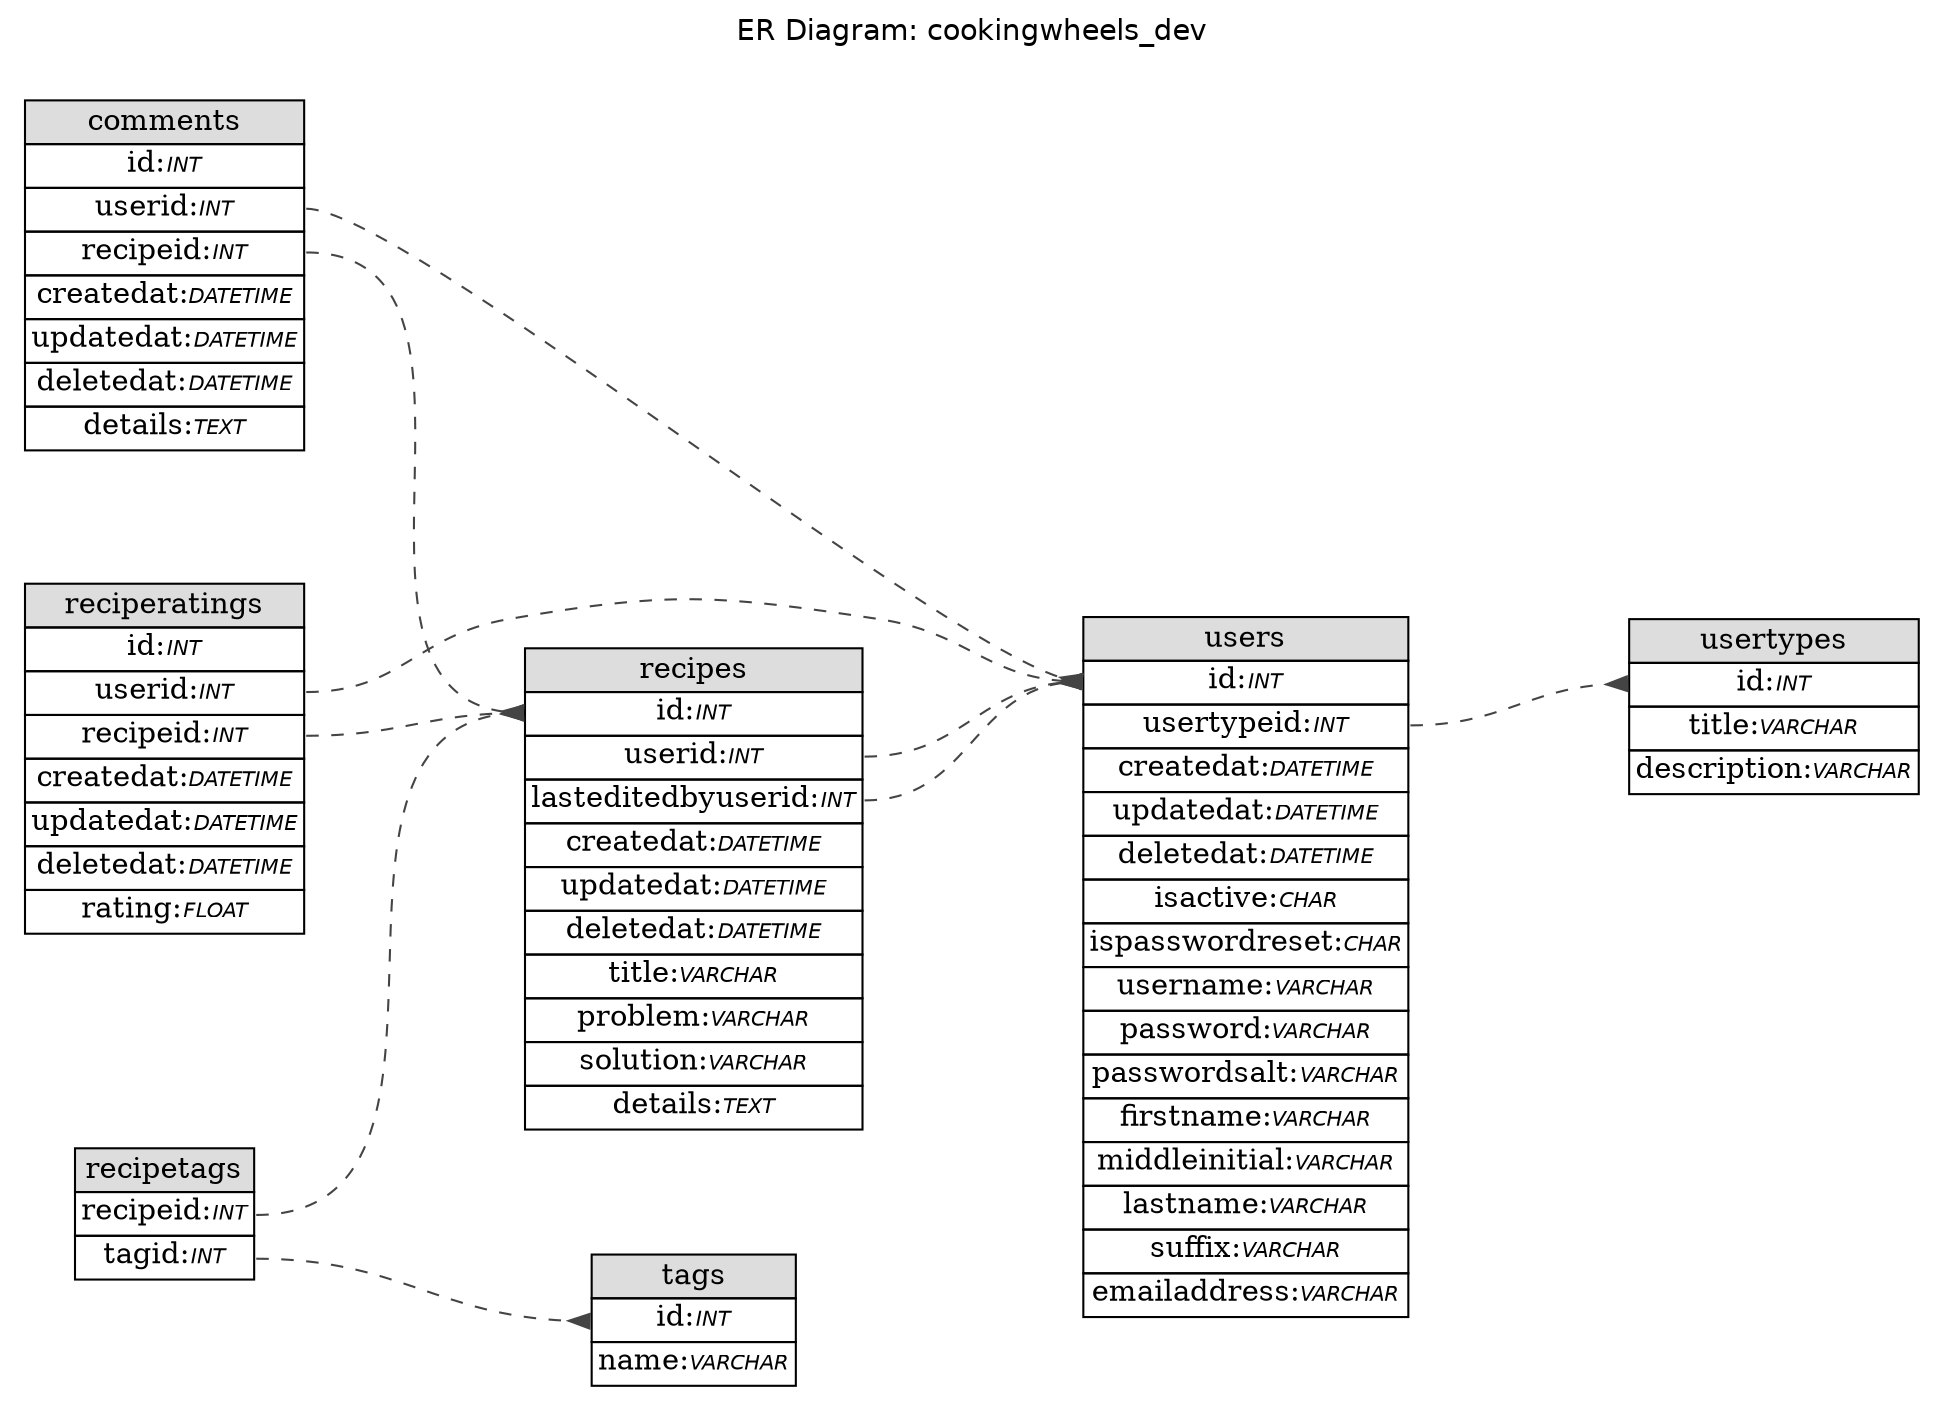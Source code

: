 // Generated by: Sequel Pro
// Version 2492
// http://code.google.com/p/sequel-pro
//
// Host: cookingwheels.com (MySQL 5.0.77)
// Database: cookingwheels_dev
// Generation Time: 2010-08-13 05:02:24 -0500
// ************************************************************

digraph "Database Structure" {
	label = "ER Diagram: cookingwheels_dev";
	labelloc = t;
	compound = true;
	node [ shape = record ];
	fontname = "Helvetica";
	ranksep = 1.25;
	ratio = 0.7;
	rankdir = LR;
	subgraph "table_comments" {
		node [ shape = "plaintext" ];
		"comments" [ label=<
			<TABLE BORDER="0" CELLSPACING="0" CELLBORDER="1">
			<TR><TD COLSPAN="3" BGCOLOR="#DDDDDD">comments</TD></TR>
			<TR><TD COLSPAN="3" PORT="id">id:<FONT FACE="Helvetica-Oblique" POINT-SIZE="10">INT</FONT></TD></TR>
			<TR><TD COLSPAN="3" PORT="userid">userid:<FONT FACE="Helvetica-Oblique" POINT-SIZE="10">INT</FONT></TD></TR>
			<TR><TD COLSPAN="3" PORT="recipeid">recipeid:<FONT FACE="Helvetica-Oblique" POINT-SIZE="10">INT</FONT></TD></TR>
			<TR><TD COLSPAN="3" PORT="createdat">createdat:<FONT FACE="Helvetica-Oblique" POINT-SIZE="10">DATETIME</FONT></TD></TR>
			<TR><TD COLSPAN="3" PORT="updatedat">updatedat:<FONT FACE="Helvetica-Oblique" POINT-SIZE="10">DATETIME</FONT></TD></TR>
			<TR><TD COLSPAN="3" PORT="deletedat">deletedat:<FONT FACE="Helvetica-Oblique" POINT-SIZE="10">DATETIME</FONT></TD></TR>
			<TR><TD COLSPAN="3" PORT="details">details:<FONT FACE="Helvetica-Oblique" POINT-SIZE="10">TEXT</FONT></TD></TR>
			</TABLE>>
		];
	}
	subgraph "table_reciperatings" {
		node [ shape = "plaintext" ];
		"reciperatings" [ label=<
			<TABLE BORDER="0" CELLSPACING="0" CELLBORDER="1">
			<TR><TD COLSPAN="3" BGCOLOR="#DDDDDD">reciperatings</TD></TR>
			<TR><TD COLSPAN="3" PORT="id">id:<FONT FACE="Helvetica-Oblique" POINT-SIZE="10">INT</FONT></TD></TR>
			<TR><TD COLSPAN="3" PORT="userid">userid:<FONT FACE="Helvetica-Oblique" POINT-SIZE="10">INT</FONT></TD></TR>
			<TR><TD COLSPAN="3" PORT="recipeid">recipeid:<FONT FACE="Helvetica-Oblique" POINT-SIZE="10">INT</FONT></TD></TR>
			<TR><TD COLSPAN="3" PORT="createdat">createdat:<FONT FACE="Helvetica-Oblique" POINT-SIZE="10">DATETIME</FONT></TD></TR>
			<TR><TD COLSPAN="3" PORT="updatedat">updatedat:<FONT FACE="Helvetica-Oblique" POINT-SIZE="10">DATETIME</FONT></TD></TR>
			<TR><TD COLSPAN="3" PORT="deletedat">deletedat:<FONT FACE="Helvetica-Oblique" POINT-SIZE="10">DATETIME</FONT></TD></TR>
			<TR><TD COLSPAN="3" PORT="rating">rating:<FONT FACE="Helvetica-Oblique" POINT-SIZE="10">FLOAT</FONT></TD></TR>
			</TABLE>>
		];
	}
	subgraph "table_recipes" {
		node [ shape = "plaintext" ];
		"recipes" [ label=<
			<TABLE BORDER="0" CELLSPACING="0" CELLBORDER="1">
			<TR><TD COLSPAN="3" BGCOLOR="#DDDDDD">recipes</TD></TR>
			<TR><TD COLSPAN="3" PORT="id">id:<FONT FACE="Helvetica-Oblique" POINT-SIZE="10">INT</FONT></TD></TR>
			<TR><TD COLSPAN="3" PORT="userid">userid:<FONT FACE="Helvetica-Oblique" POINT-SIZE="10">INT</FONT></TD></TR>
			<TR><TD COLSPAN="3" PORT="lasteditedbyuserid">lasteditedbyuserid:<FONT FACE="Helvetica-Oblique" POINT-SIZE="10">INT</FONT></TD></TR>
			<TR><TD COLSPAN="3" PORT="createdat">createdat:<FONT FACE="Helvetica-Oblique" POINT-SIZE="10">DATETIME</FONT></TD></TR>
			<TR><TD COLSPAN="3" PORT="updatedat">updatedat:<FONT FACE="Helvetica-Oblique" POINT-SIZE="10">DATETIME</FONT></TD></TR>
			<TR><TD COLSPAN="3" PORT="deletedat">deletedat:<FONT FACE="Helvetica-Oblique" POINT-SIZE="10">DATETIME</FONT></TD></TR>
			<TR><TD COLSPAN="3" PORT="title">title:<FONT FACE="Helvetica-Oblique" POINT-SIZE="10">VARCHAR</FONT></TD></TR>
			<TR><TD COLSPAN="3" PORT="problem">problem:<FONT FACE="Helvetica-Oblique" POINT-SIZE="10">VARCHAR</FONT></TD></TR>
			<TR><TD COLSPAN="3" PORT="solution">solution:<FONT FACE="Helvetica-Oblique" POINT-SIZE="10">VARCHAR</FONT></TD></TR>
			<TR><TD COLSPAN="3" PORT="details">details:<FONT FACE="Helvetica-Oblique" POINT-SIZE="10">TEXT</FONT></TD></TR>
			</TABLE>>
		];
	}
	subgraph "table_recipetags" {
		node [ shape = "plaintext" ];
		"recipetags" [ label=<
			<TABLE BORDER="0" CELLSPACING="0" CELLBORDER="1">
			<TR><TD COLSPAN="3" BGCOLOR="#DDDDDD">recipetags</TD></TR>
			<TR><TD COLSPAN="3" PORT="recipeid">recipeid:<FONT FACE="Helvetica-Oblique" POINT-SIZE="10">INT</FONT></TD></TR>
			<TR><TD COLSPAN="3" PORT="tagid">tagid:<FONT FACE="Helvetica-Oblique" POINT-SIZE="10">INT</FONT></TD></TR>
			</TABLE>>
		];
	}
	subgraph "table_tags" {
		node [ shape = "plaintext" ];
		"tags" [ label=<
			<TABLE BORDER="0" CELLSPACING="0" CELLBORDER="1">
			<TR><TD COLSPAN="3" BGCOLOR="#DDDDDD">tags</TD></TR>
			<TR><TD COLSPAN="3" PORT="id">id:<FONT FACE="Helvetica-Oblique" POINT-SIZE="10">INT</FONT></TD></TR>
			<TR><TD COLSPAN="3" PORT="name">name:<FONT FACE="Helvetica-Oblique" POINT-SIZE="10">VARCHAR</FONT></TD></TR>
			</TABLE>>
		];
	}
	subgraph "table_users" {
		node [ shape = "plaintext" ];
		"users" [ label=<
			<TABLE BORDER="0" CELLSPACING="0" CELLBORDER="1">
			<TR><TD COLSPAN="3" BGCOLOR="#DDDDDD">users</TD></TR>
			<TR><TD COLSPAN="3" PORT="id">id:<FONT FACE="Helvetica-Oblique" POINT-SIZE="10">INT</FONT></TD></TR>
			<TR><TD COLSPAN="3" PORT="usertypeid">usertypeid:<FONT FACE="Helvetica-Oblique" POINT-SIZE="10">INT</FONT></TD></TR>
			<TR><TD COLSPAN="3" PORT="createdat">createdat:<FONT FACE="Helvetica-Oblique" POINT-SIZE="10">DATETIME</FONT></TD></TR>
			<TR><TD COLSPAN="3" PORT="updatedat">updatedat:<FONT FACE="Helvetica-Oblique" POINT-SIZE="10">DATETIME</FONT></TD></TR>
			<TR><TD COLSPAN="3" PORT="deletedat">deletedat:<FONT FACE="Helvetica-Oblique" POINT-SIZE="10">DATETIME</FONT></TD></TR>
			<TR><TD COLSPAN="3" PORT="isactive">isactive:<FONT FACE="Helvetica-Oblique" POINT-SIZE="10">CHAR</FONT></TD></TR>
			<TR><TD COLSPAN="3" PORT="ispasswordreset">ispasswordreset:<FONT FACE="Helvetica-Oblique" POINT-SIZE="10">CHAR</FONT></TD></TR>
			<TR><TD COLSPAN="3" PORT="username">username:<FONT FACE="Helvetica-Oblique" POINT-SIZE="10">VARCHAR</FONT></TD></TR>
			<TR><TD COLSPAN="3" PORT="password">password:<FONT FACE="Helvetica-Oblique" POINT-SIZE="10">VARCHAR</FONT></TD></TR>
			<TR><TD COLSPAN="3" PORT="passwordsalt">passwordsalt:<FONT FACE="Helvetica-Oblique" POINT-SIZE="10">VARCHAR</FONT></TD></TR>
			<TR><TD COLSPAN="3" PORT="firstname">firstname:<FONT FACE="Helvetica-Oblique" POINT-SIZE="10">VARCHAR</FONT></TD></TR>
			<TR><TD COLSPAN="3" PORT="middleinitial">middleinitial:<FONT FACE="Helvetica-Oblique" POINT-SIZE="10">VARCHAR</FONT></TD></TR>
			<TR><TD COLSPAN="3" PORT="lastname">lastname:<FONT FACE="Helvetica-Oblique" POINT-SIZE="10">VARCHAR</FONT></TD></TR>
			<TR><TD COLSPAN="3" PORT="suffix">suffix:<FONT FACE="Helvetica-Oblique" POINT-SIZE="10">VARCHAR</FONT></TD></TR>
			<TR><TD COLSPAN="3" PORT="emailaddress">emailaddress:<FONT FACE="Helvetica-Oblique" POINT-SIZE="10">VARCHAR</FONT></TD></TR>
			</TABLE>>
		];
	}
	subgraph "table_usertypes" {
		node [ shape = "plaintext" ];
		"usertypes" [ label=<
			<TABLE BORDER="0" CELLSPACING="0" CELLBORDER="1">
			<TR><TD COLSPAN="3" BGCOLOR="#DDDDDD">usertypes</TD></TR>
			<TR><TD COLSPAN="3" PORT="id">id:<FONT FACE="Helvetica-Oblique" POINT-SIZE="10">INT</FONT></TD></TR>
			<TR><TD COLSPAN="3" PORT="title">title:<FONT FACE="Helvetica-Oblique" POINT-SIZE="10">VARCHAR</FONT></TD></TR>
			<TR><TD COLSPAN="3" PORT="description">description:<FONT FACE="Helvetica-Oblique" POINT-SIZE="10">VARCHAR</FONT></TD></TR>
			</TABLE>>
		];
	}
edge [ arrowhead=inv, arrowtail=normal, style=dashed, color="#444444" ];
comments:recipeid -> recipes:id ;
comments:userid -> users:id ;
reciperatings:recipeid -> recipes:id ;
reciperatings:userid -> users:id ;
recipes:lasteditedbyuserid -> users:id ;
recipes:userid -> users:id ;
recipetags:tagid -> tags:id ;
recipetags:recipeid -> recipes:id ;
users:usertypeid -> usertypes:id ;
}

